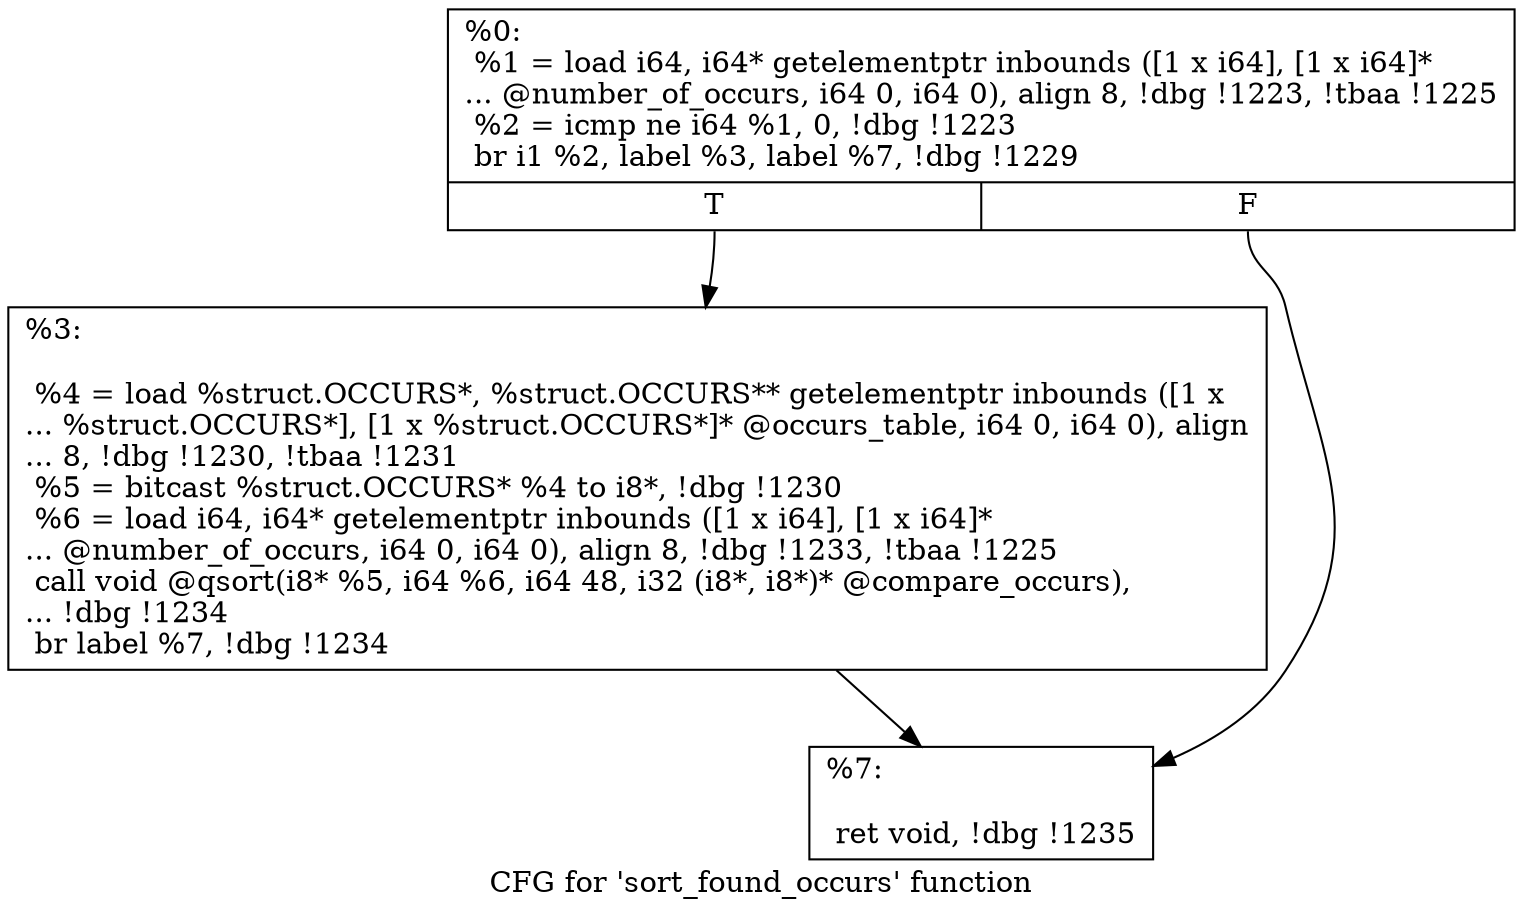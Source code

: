 digraph "CFG for 'sort_found_occurs' function" {
	label="CFG for 'sort_found_occurs' function";

	Node0x19d20d0 [shape=record,label="{%0:\l  %1 = load i64, i64* getelementptr inbounds ([1 x i64], [1 x i64]*\l... @number_of_occurs, i64 0, i64 0), align 8, !dbg !1223, !tbaa !1225\l  %2 = icmp ne i64 %1, 0, !dbg !1223\l  br i1 %2, label %3, label %7, !dbg !1229\l|{<s0>T|<s1>F}}"];
	Node0x19d20d0:s0 -> Node0x19d2120;
	Node0x19d20d0:s1 -> Node0x19d2170;
	Node0x19d2120 [shape=record,label="{%3:\l\l  %4 = load %struct.OCCURS*, %struct.OCCURS** getelementptr inbounds ([1 x\l... %struct.OCCURS*], [1 x %struct.OCCURS*]* @occurs_table, i64 0, i64 0), align\l... 8, !dbg !1230, !tbaa !1231\l  %5 = bitcast %struct.OCCURS* %4 to i8*, !dbg !1230\l  %6 = load i64, i64* getelementptr inbounds ([1 x i64], [1 x i64]*\l... @number_of_occurs, i64 0, i64 0), align 8, !dbg !1233, !tbaa !1225\l  call void @qsort(i8* %5, i64 %6, i64 48, i32 (i8*, i8*)* @compare_occurs),\l... !dbg !1234\l  br label %7, !dbg !1234\l}"];
	Node0x19d2120 -> Node0x19d2170;
	Node0x19d2170 [shape=record,label="{%7:\l\l  ret void, !dbg !1235\l}"];
}
